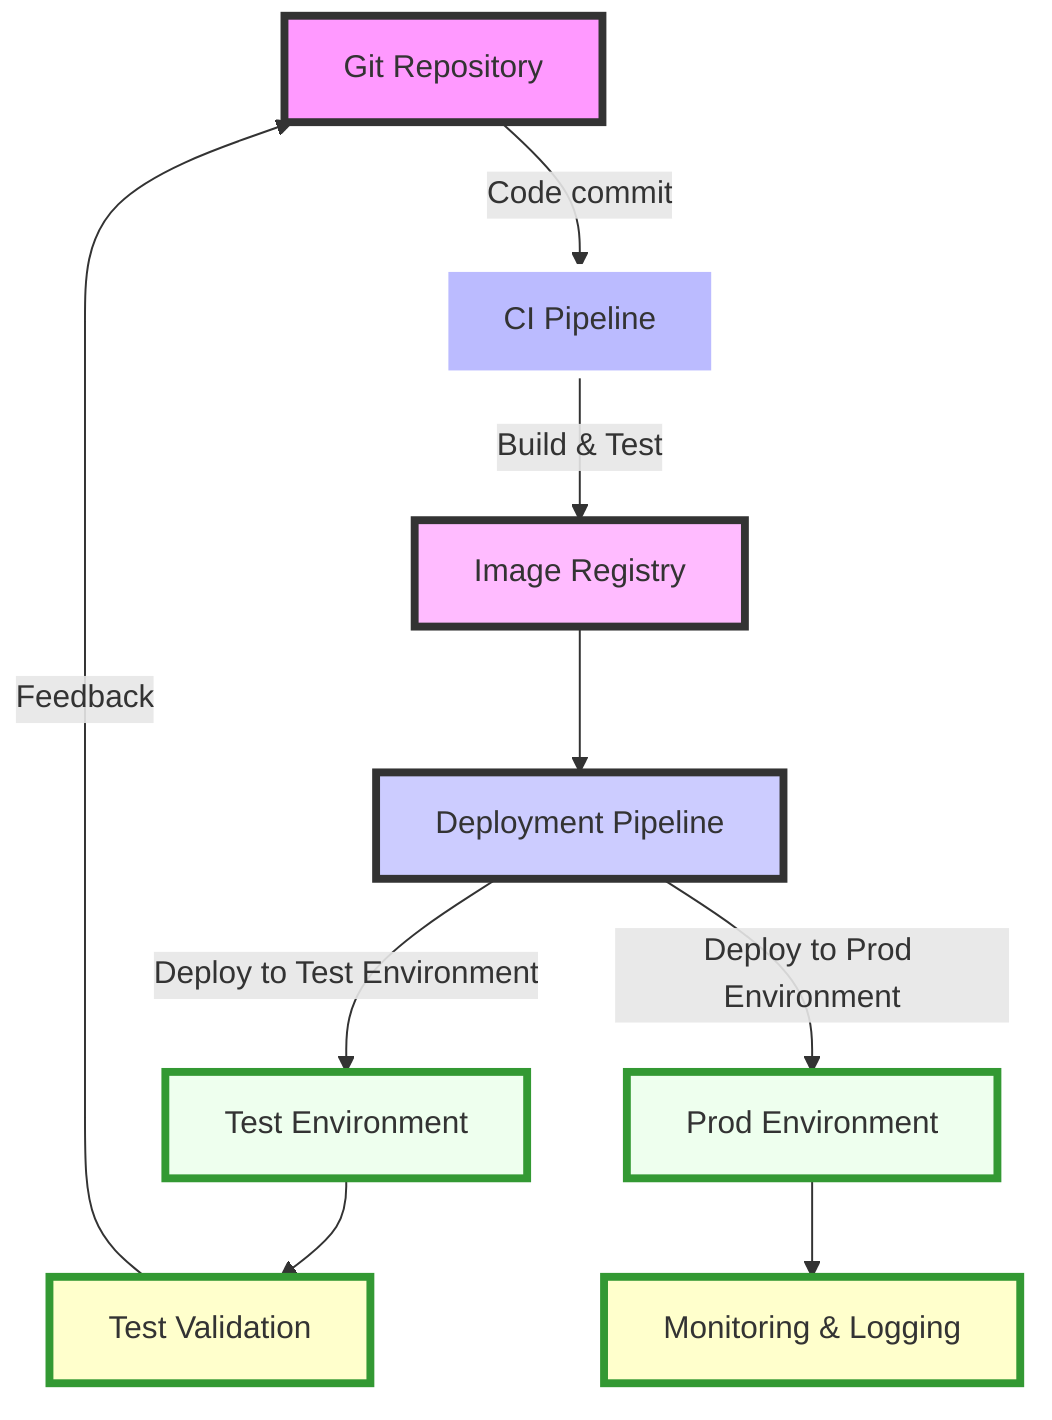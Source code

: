 graph TD
    A[Git Repository] -->|Code commit| B[CI Pipeline]
    B -->|Build & Test| C[Image Registry]
    C --> D[Deployment Pipeline]
    D -->|Deploy to Test Environment| E[Test Environment]
    D -->|Deploy to Prod Environment| F[Prod Environment]
    E --> G[Test Validation]
    G -->|Feedback| A
    F --> H[Monitoring & Logging]

    classDef git fill:#f9f,stroke:#333,stroke-width:4px;
    classDef ci fill:#bbf,stroke:#fff,stroke-width:4px;
    classDef registry fill:#fbf,stroke:#333,stroke-width:4px;
    classDef deployment fill:#ccf,stroke:#333,stroke-width:4px;
    classDef env fill:#efe,stroke:#393,stroke-width:4px;
    classDef monitoring fill:#ffc,stroke:#393,stroke-width:4px;

    class A git;
    class B ci;
    class C registry;
    class D deployment;
    class E,F env;
    class G monitoring;
    class H monitoring;